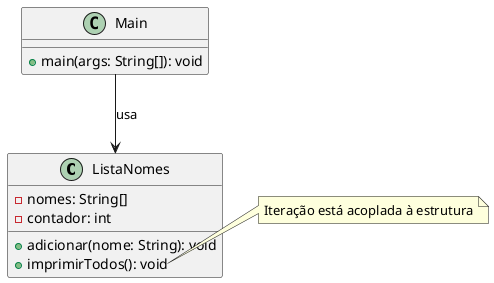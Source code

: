 @startuml
class ListaNomes {
  - nomes: String[]
  - contador: int
  + adicionar(nome: String): void
  + imprimirTodos(): void
}

class Main {
  + main(args: String[]): void
}

Main --> ListaNomes : usa

note right of ListaNomes::imprimirTodos
  Iteração está acoplada à estrutura
end note
@enduml
